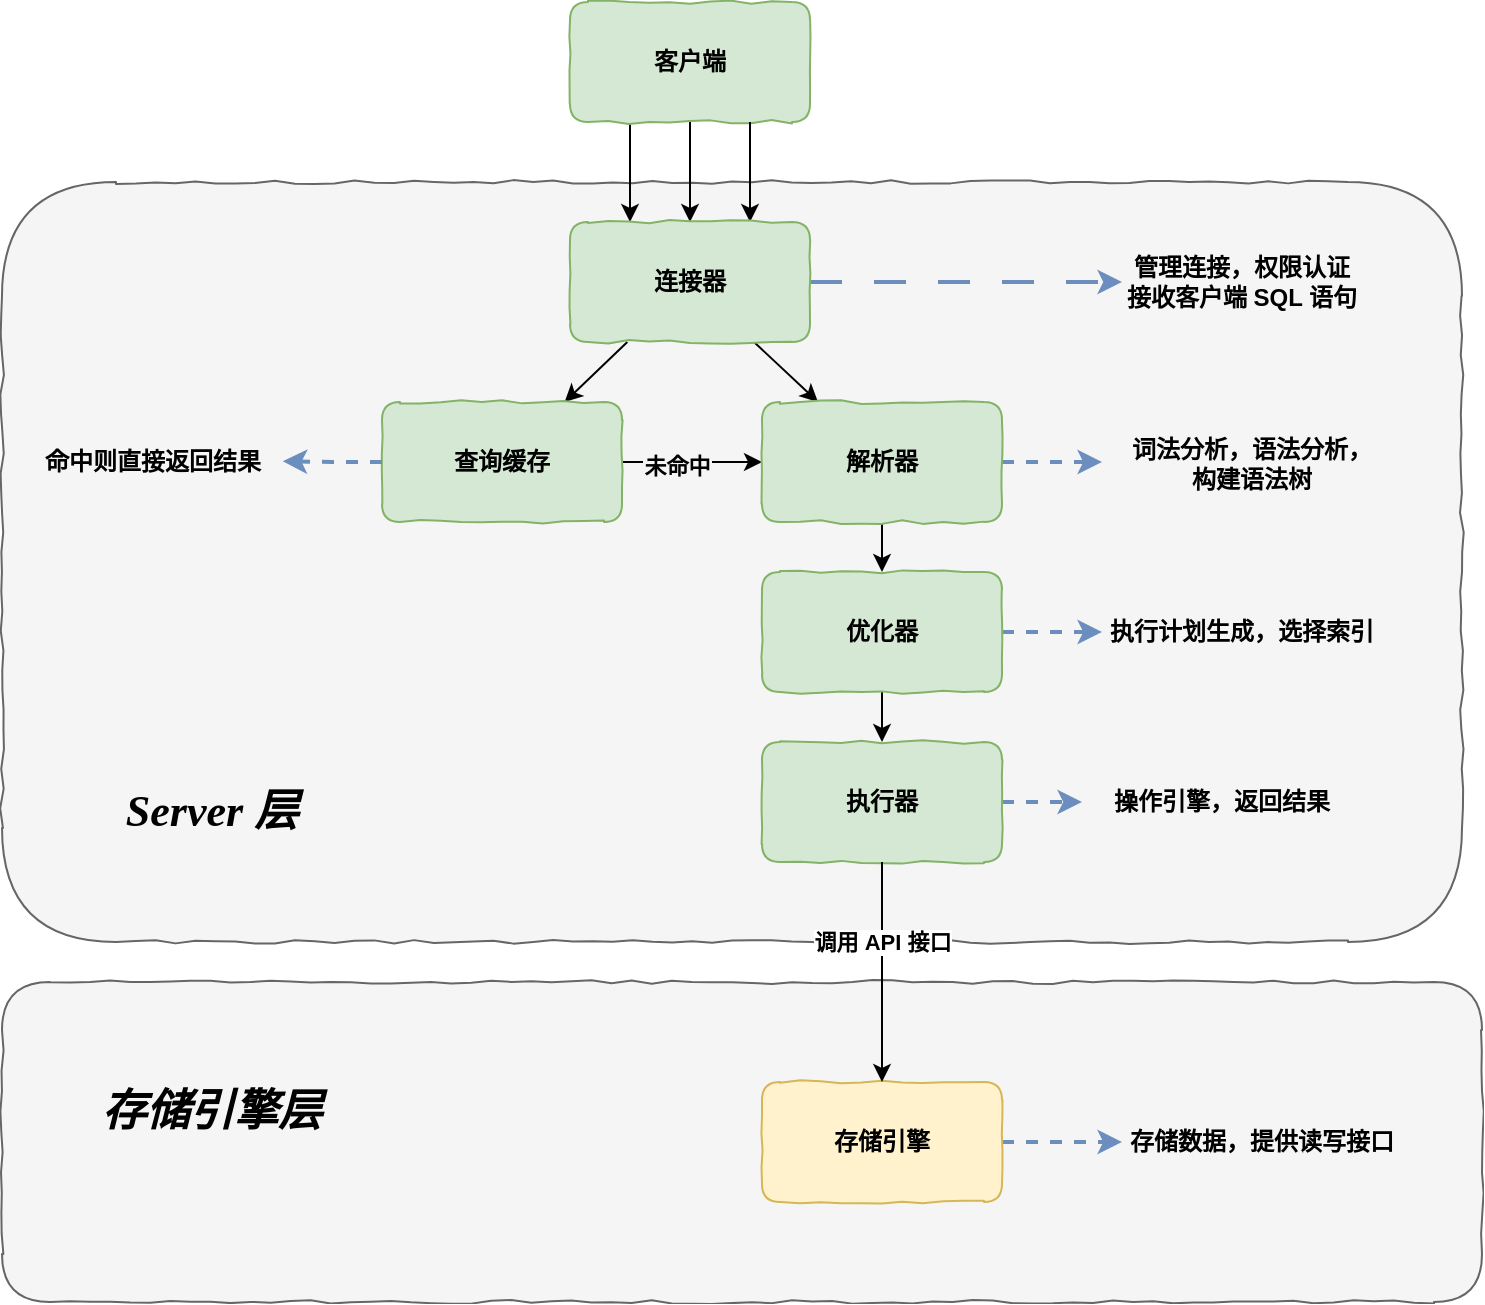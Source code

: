 <mxfile version="24.6.5" type="github">
  <diagram name="第 1 页" id="MEACxN7ZedEybKg8wjWV">
    <mxGraphModel dx="1221" dy="725" grid="1" gridSize="10" guides="1" tooltips="1" connect="1" arrows="1" fold="1" page="1" pageScale="1" pageWidth="827" pageHeight="1169" math="0" shadow="0">
      <root>
        <mxCell id="0" />
        <mxCell id="1" parent="0" />
        <mxCell id="HuYIBK7tqEcYxLUVjsVk-5" value="" style="rounded=1;whiteSpace=wrap;html=1;comic=1;fontStyle=1;fillColor=#f5f5f5;strokeColor=#666666;fontColor=#333333;" vertex="1" parent="1">
          <mxGeometry x="50" y="230" width="730" height="380" as="geometry" />
        </mxCell>
        <mxCell id="HuYIBK7tqEcYxLUVjsVk-39" style="edgeStyle=orthogonalEdgeStyle;rounded=0;orthogonalLoop=1;jettySize=auto;html=1;entryX=0.25;entryY=0;entryDx=0;entryDy=0;" edge="1" parent="1" source="HuYIBK7tqEcYxLUVjsVk-2" target="HuYIBK7tqEcYxLUVjsVk-4">
          <mxGeometry relative="1" as="geometry">
            <Array as="points">
              <mxPoint x="364" y="220" />
              <mxPoint x="364" y="220" />
            </Array>
          </mxGeometry>
        </mxCell>
        <mxCell id="HuYIBK7tqEcYxLUVjsVk-2" value="客户端" style="rounded=1;whiteSpace=wrap;html=1;comic=1;fontStyle=1;fillColor=#d5e8d4;strokeColor=#82b366;" vertex="1" parent="1">
          <mxGeometry x="334" y="140" width="120" height="60" as="geometry" />
        </mxCell>
        <mxCell id="HuYIBK7tqEcYxLUVjsVk-18" style="rounded=0;orthogonalLoop=1;jettySize=auto;html=1;" edge="1" parent="1" source="HuYIBK7tqEcYxLUVjsVk-4" target="HuYIBK7tqEcYxLUVjsVk-15">
          <mxGeometry relative="1" as="geometry" />
        </mxCell>
        <mxCell id="HuYIBK7tqEcYxLUVjsVk-19" style="rounded=0;orthogonalLoop=1;jettySize=auto;html=1;" edge="1" parent="1" source="HuYIBK7tqEcYxLUVjsVk-4" target="HuYIBK7tqEcYxLUVjsVk-16">
          <mxGeometry relative="1" as="geometry" />
        </mxCell>
        <mxCell id="HuYIBK7tqEcYxLUVjsVk-27" style="edgeStyle=orthogonalEdgeStyle;rounded=1;orthogonalLoop=1;jettySize=auto;html=1;entryX=0;entryY=0.5;entryDx=0;entryDy=0;fillColor=#dae8fc;strokeColor=#6c8ebf;curved=0;dashed=1;dashPattern=8 8;strokeWidth=2;" edge="1" parent="1" source="HuYIBK7tqEcYxLUVjsVk-4" target="HuYIBK7tqEcYxLUVjsVk-14">
          <mxGeometry relative="1" as="geometry" />
        </mxCell>
        <mxCell id="HuYIBK7tqEcYxLUVjsVk-10" style="edgeStyle=orthogonalEdgeStyle;rounded=0;orthogonalLoop=1;jettySize=auto;html=1;" edge="1" parent="1" source="HuYIBK7tqEcYxLUVjsVk-2" target="HuYIBK7tqEcYxLUVjsVk-4">
          <mxGeometry relative="1" as="geometry">
            <mxPoint x="394.64" y="231.48" as="targetPoint" />
          </mxGeometry>
        </mxCell>
        <mxCell id="HuYIBK7tqEcYxLUVjsVk-13" style="edgeStyle=orthogonalEdgeStyle;rounded=0;orthogonalLoop=1;jettySize=auto;html=1;entryX=0.75;entryY=0;entryDx=0;entryDy=0;exitX=0.75;exitY=1;exitDx=0;exitDy=0;" edge="1" parent="1" source="HuYIBK7tqEcYxLUVjsVk-2" target="HuYIBK7tqEcYxLUVjsVk-4">
          <mxGeometry relative="1" as="geometry">
            <mxPoint x="404" y="200" as="sourcePoint" />
            <mxPoint x="423.5" y="229.26" as="targetPoint" />
          </mxGeometry>
        </mxCell>
        <mxCell id="HuYIBK7tqEcYxLUVjsVk-14" value="管理连接，权限认证&lt;div&gt;接收客户端 SQL 语句&lt;/div&gt;" style="text;html=1;align=center;verticalAlign=middle;whiteSpace=wrap;rounded=0;fontStyle=1" vertex="1" parent="1">
          <mxGeometry x="610" y="257.5" width="120" height="45" as="geometry" />
        </mxCell>
        <mxCell id="HuYIBK7tqEcYxLUVjsVk-52" style="edgeStyle=orthogonalEdgeStyle;rounded=0;orthogonalLoop=1;jettySize=auto;html=1;" edge="1" parent="1" source="HuYIBK7tqEcYxLUVjsVk-15" target="HuYIBK7tqEcYxLUVjsVk-16">
          <mxGeometry relative="1" as="geometry" />
        </mxCell>
        <mxCell id="HuYIBK7tqEcYxLUVjsVk-53" value="未命中" style="edgeLabel;align=center;verticalAlign=middle;resizable=0;points=[];fontStyle=1;labelBackgroundColor=#f5f5f5;" vertex="1" connectable="0" parent="HuYIBK7tqEcYxLUVjsVk-52">
          <mxGeometry x="-0.219" y="-1" relative="1" as="geometry">
            <mxPoint as="offset" />
          </mxGeometry>
        </mxCell>
        <mxCell id="HuYIBK7tqEcYxLUVjsVk-15" value="查询缓存" style="rounded=1;whiteSpace=wrap;html=1;comic=1;fontStyle=1;fillColor=#d5e8d4;strokeColor=#82b366;" vertex="1" parent="1">
          <mxGeometry x="240" y="340" width="120" height="60" as="geometry" />
        </mxCell>
        <mxCell id="HuYIBK7tqEcYxLUVjsVk-31" style="edgeStyle=orthogonalEdgeStyle;rounded=0;orthogonalLoop=1;jettySize=auto;html=1;dashed=1;strokeWidth=2;fillColor=#dae8fc;strokeColor=#6c8ebf;" edge="1" parent="1" source="HuYIBK7tqEcYxLUVjsVk-16">
          <mxGeometry relative="1" as="geometry">
            <mxPoint x="600" y="370" as="targetPoint" />
          </mxGeometry>
        </mxCell>
        <mxCell id="HuYIBK7tqEcYxLUVjsVk-44" style="edgeStyle=orthogonalEdgeStyle;rounded=0;orthogonalLoop=1;jettySize=auto;html=1;entryX=0.5;entryY=0;entryDx=0;entryDy=0;" edge="1" parent="1" source="HuYIBK7tqEcYxLUVjsVk-16" target="HuYIBK7tqEcYxLUVjsVk-23">
          <mxGeometry relative="1" as="geometry" />
        </mxCell>
        <mxCell id="HuYIBK7tqEcYxLUVjsVk-16" value="解析器" style="rounded=1;whiteSpace=wrap;html=1;comic=1;fontStyle=1;fillColor=#d5e8d4;strokeColor=#82b366;" vertex="1" parent="1">
          <mxGeometry x="430" y="340" width="120" height="60" as="geometry" />
        </mxCell>
        <mxCell id="HuYIBK7tqEcYxLUVjsVk-20" value="词法分析，语法分析，构建语法树" style="text;html=1;align=center;verticalAlign=middle;whiteSpace=wrap;rounded=0;fontStyle=1" vertex="1" parent="1">
          <mxGeometry x="610" y="340" width="130" height="62.5" as="geometry" />
        </mxCell>
        <mxCell id="HuYIBK7tqEcYxLUVjsVk-22" value="执行计划生成，选择索引" style="text;html=1;align=center;verticalAlign=middle;whiteSpace=wrap;rounded=0;fontStyle=1" vertex="1" parent="1">
          <mxGeometry x="600" y="430" width="140" height="50" as="geometry" />
        </mxCell>
        <mxCell id="HuYIBK7tqEcYxLUVjsVk-33" style="edgeStyle=orthogonalEdgeStyle;rounded=0;orthogonalLoop=1;jettySize=auto;html=1;fillColor=#dae8fc;strokeColor=#6c8ebf;dashed=1;strokeWidth=2;" edge="1" parent="1" source="HuYIBK7tqEcYxLUVjsVk-23" target="HuYIBK7tqEcYxLUVjsVk-22">
          <mxGeometry relative="1" as="geometry" />
        </mxCell>
        <mxCell id="HuYIBK7tqEcYxLUVjsVk-45" style="edgeStyle=orthogonalEdgeStyle;rounded=0;orthogonalLoop=1;jettySize=auto;html=1;" edge="1" parent="1" source="HuYIBK7tqEcYxLUVjsVk-23" target="HuYIBK7tqEcYxLUVjsVk-24">
          <mxGeometry relative="1" as="geometry" />
        </mxCell>
        <mxCell id="HuYIBK7tqEcYxLUVjsVk-23" value="优化器" style="rounded=1;whiteSpace=wrap;html=1;comic=1;fontStyle=1;fillColor=#d5e8d4;strokeColor=#82b366;" vertex="1" parent="1">
          <mxGeometry x="430" y="425" width="120" height="60" as="geometry" />
        </mxCell>
        <mxCell id="HuYIBK7tqEcYxLUVjsVk-34" style="edgeStyle=orthogonalEdgeStyle;rounded=0;orthogonalLoop=1;jettySize=auto;html=1;dashed=1;strokeWidth=2;fillColor=#dae8fc;strokeColor=#6c8ebf;" edge="1" parent="1" source="HuYIBK7tqEcYxLUVjsVk-24" target="HuYIBK7tqEcYxLUVjsVk-25">
          <mxGeometry relative="1" as="geometry" />
        </mxCell>
        <mxCell id="HuYIBK7tqEcYxLUVjsVk-24" value="执行器" style="rounded=1;whiteSpace=wrap;html=1;comic=1;fontStyle=1;fillColor=#d5e8d4;strokeColor=#82b366;" vertex="1" parent="1">
          <mxGeometry x="430" y="510" width="120" height="60" as="geometry" />
        </mxCell>
        <mxCell id="HuYIBK7tqEcYxLUVjsVk-25" value="操作引擎，返回结果" style="text;html=1;align=center;verticalAlign=middle;whiteSpace=wrap;rounded=0;fontStyle=1" vertex="1" parent="1">
          <mxGeometry x="590" y="515" width="140" height="50" as="geometry" />
        </mxCell>
        <mxCell id="HuYIBK7tqEcYxLUVjsVk-35" value="命中则直接返回结果" style="text;html=1;align=center;verticalAlign=middle;resizable=0;points=[];autosize=1;strokeColor=none;fillColor=none;fontStyle=1" vertex="1" parent="1">
          <mxGeometry x="60" y="355" width="130" height="30" as="geometry" />
        </mxCell>
        <mxCell id="HuYIBK7tqEcYxLUVjsVk-37" style="edgeStyle=orthogonalEdgeStyle;rounded=0;orthogonalLoop=1;jettySize=auto;html=1;entryX=1.003;entryY=0.489;entryDx=0;entryDy=0;entryPerimeter=0;fillColor=#dae8fc;strokeColor=#6c8ebf;dashed=1;strokeWidth=2;" edge="1" parent="1" source="HuYIBK7tqEcYxLUVjsVk-15" target="HuYIBK7tqEcYxLUVjsVk-35">
          <mxGeometry relative="1" as="geometry" />
        </mxCell>
        <mxCell id="HuYIBK7tqEcYxLUVjsVk-38" value="Server 层" style="text;html=1;align=center;verticalAlign=middle;whiteSpace=wrap;rounded=0;fontStyle=3;fontSize=22;fontFamily=Comic Sans MS;" vertex="1" parent="1">
          <mxGeometry x="100" y="510" width="110" height="70" as="geometry" />
        </mxCell>
        <mxCell id="HuYIBK7tqEcYxLUVjsVk-4" value="连接器" style="rounded=1;whiteSpace=wrap;html=1;comic=1;fontStyle=1;fillColor=#d5e8d4;strokeColor=#82b366;" vertex="1" parent="1">
          <mxGeometry x="334" y="250" width="120" height="60" as="geometry" />
        </mxCell>
        <mxCell id="HuYIBK7tqEcYxLUVjsVk-40" value="" style="rounded=1;whiteSpace=wrap;html=1;comic=1;fontStyle=1;fillColor=#f5f5f5;strokeColor=#666666;fontColor=#333333;" vertex="1" parent="1">
          <mxGeometry x="50" y="630" width="740" height="160" as="geometry" />
        </mxCell>
        <mxCell id="HuYIBK7tqEcYxLUVjsVk-42" value="存储引擎层" style="text;html=1;align=center;verticalAlign=middle;whiteSpace=wrap;rounded=0;fontStyle=3;fontSize=22;fontFamily=Comic Sans MS;" vertex="1" parent="1">
          <mxGeometry x="95" y="660" width="120" height="70" as="geometry" />
        </mxCell>
        <mxCell id="HuYIBK7tqEcYxLUVjsVk-49" style="edgeStyle=orthogonalEdgeStyle;rounded=0;orthogonalLoop=1;jettySize=auto;html=1;entryX=0;entryY=0.5;entryDx=0;entryDy=0;fillColor=#dae8fc;strokeColor=#6c8ebf;dashed=1;strokeWidth=2;" edge="1" parent="1" source="HuYIBK7tqEcYxLUVjsVk-43" target="HuYIBK7tqEcYxLUVjsVk-48">
          <mxGeometry relative="1" as="geometry" />
        </mxCell>
        <mxCell id="HuYIBK7tqEcYxLUVjsVk-43" value="存储引擎" style="rounded=1;whiteSpace=wrap;html=1;comic=1;fontStyle=1;fillColor=#fff2cc;strokeColor=#d6b656;" vertex="1" parent="1">
          <mxGeometry x="430" y="680" width="120" height="60" as="geometry" />
        </mxCell>
        <mxCell id="HuYIBK7tqEcYxLUVjsVk-48" value="存储数据，提供读写接口" style="text;html=1;align=center;verticalAlign=middle;whiteSpace=wrap;rounded=0;fontStyle=1" vertex="1" parent="1">
          <mxGeometry x="610" y="685" width="140" height="50" as="geometry" />
        </mxCell>
        <mxCell id="HuYIBK7tqEcYxLUVjsVk-50" style="edgeStyle=orthogonalEdgeStyle;rounded=0;orthogonalLoop=1;jettySize=auto;html=1;entryX=0.5;entryY=0;entryDx=0;entryDy=0;" edge="1" parent="1" source="HuYIBK7tqEcYxLUVjsVk-24" target="HuYIBK7tqEcYxLUVjsVk-43">
          <mxGeometry relative="1" as="geometry" />
        </mxCell>
        <mxCell id="HuYIBK7tqEcYxLUVjsVk-51" value="调用 API 接口" style="edgeLabel;html=1;align=center;verticalAlign=middle;resizable=0;points=[];fontStyle=1" vertex="1" connectable="0" parent="HuYIBK7tqEcYxLUVjsVk-50">
          <mxGeometry x="-0.169" y="-3" relative="1" as="geometry">
            <mxPoint x="3" y="-6" as="offset" />
          </mxGeometry>
        </mxCell>
      </root>
    </mxGraphModel>
  </diagram>
</mxfile>
